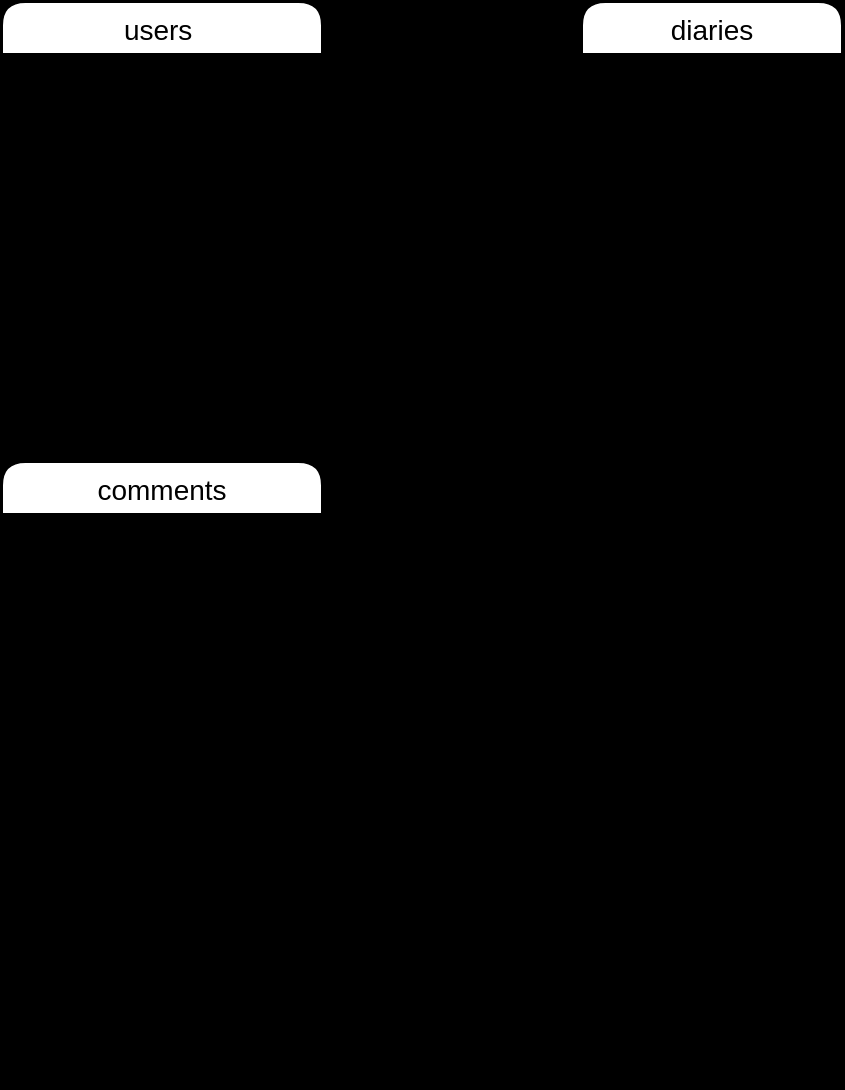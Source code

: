 <mxfile>
    <diagram id="rUF5rQ6WdhkA5euoYheT" name="ページ1">
        <mxGraphModel dx="783" dy="424" grid="0" gridSize="10" guides="1" tooltips="1" connect="1" arrows="1" fold="1" page="1" pageScale="1" pageWidth="827" pageHeight="1169" background="#000000" math="0" shadow="0">
            <root>
                <mxCell id="0"/>
                <mxCell id="1" parent="0"/>
                <mxCell id="2" value="users " style="swimlane;fontStyle=0;childLayout=stackLayout;horizontal=1;startSize=26;horizontalStack=0;resizeParent=1;resizeParentMax=0;resizeLast=0;collapsible=1;marginBottom=0;align=center;fontSize=14;rounded=1;" parent="1" vertex="1">
                    <mxGeometry x="30" y="20" width="160" height="150" as="geometry">
                        <mxRectangle x="30" y="20" width="73" height="29" as="alternateBounds"/>
                    </mxGeometry>
                </mxCell>
                <mxCell id="3" value="nickname" style="text;strokeColor=none;fillColor=none;spacingLeft=4;spacingRight=4;overflow=hidden;rotatable=0;points=[[0,0.5],[1,0.5]];portConstraint=eastwest;fontSize=12;rounded=1;" parent="2" vertex="1">
                    <mxGeometry y="26" width="160" height="30" as="geometry"/>
                </mxCell>
                <mxCell id="4" value="email&#10;&#10;password&#10;&#10;encrypted_password" style="text;strokeColor=none;fillColor=none;spacingLeft=4;spacingRight=4;overflow=hidden;rotatable=0;points=[[0,0.5],[1,0.5]];portConstraint=eastwest;fontSize=12;rounded=1;" parent="2" vertex="1">
                    <mxGeometry y="56" width="160" height="94" as="geometry"/>
                </mxCell>
                <mxCell id="6" value="diaries" style="swimlane;fontStyle=0;childLayout=stackLayout;horizontal=1;startSize=26;horizontalStack=0;resizeParent=1;resizeParentMax=0;resizeLast=0;collapsible=1;marginBottom=0;align=center;fontSize=14;rounded=1;" parent="1" vertex="1">
                    <mxGeometry x="320" y="20" width="130" height="540" as="geometry"/>
                </mxCell>
                <mxCell id="7" value="day_date" style="text;strokeColor=none;fillColor=none;spacingLeft=4;spacingRight=4;overflow=hidden;rotatable=0;points=[[0,0.5],[1,0.5]];portConstraint=eastwest;fontSize=12;rounded=1;" parent="6" vertex="1">
                    <mxGeometry y="26" width="130" height="30" as="geometry"/>
                </mxCell>
                <mxCell id="8" value="training_part1_id" style="text;strokeColor=none;fillColor=none;spacingLeft=4;spacingRight=4;overflow=hidden;rotatable=0;points=[[0,0.5],[1,0.5]];portConstraint=eastwest;fontSize=12;rounded=1;" parent="6" vertex="1">
                    <mxGeometry y="56" width="130" height="30" as="geometry"/>
                </mxCell>
                <mxCell id="9" value="training_menu_1&#10;&#10; weight_1&#10;&#10;taimes_1&#10;&#10;training_menu_2&#10;&#10;weight_2&#10;&#10;times_2&#10;&#10;training_menu_3&#10;&#10;weight_3&#10;&#10;times_3&#10;&#10;training_menu_4&#10;&#10;weight_4&#10;&#10;times_4&#10;&#10;training_menu_5&#10;&#10;weight_5&#10;&#10;times_5&#10;&#10;training_diary" style="text;strokeColor=none;fillColor=none;spacingLeft=4;spacingRight=4;overflow=hidden;rotatable=0;points=[[0,0.5],[1,0.5]];portConstraint=eastwest;fontSize=12;rounded=1;" parent="6" vertex="1">
                    <mxGeometry y="86" width="130" height="454" as="geometry"/>
                </mxCell>
                <mxCell id="11" value="" style="endArrow=ERmany;html=1;rounded=0;startArrow=ERone;startFill=0;endFill=0;" edge="1" parent="1">
                    <mxGeometry relative="1" as="geometry">
                        <mxPoint x="190" y="120" as="sourcePoint"/>
                        <mxPoint x="320" y="120" as="targetPoint"/>
                    </mxGeometry>
                </mxCell>
                <mxCell id="13" value="comments" style="swimlane;fontStyle=0;childLayout=stackLayout;horizontal=1;startSize=26;horizontalStack=0;resizeParent=1;resizeParentMax=0;resizeLast=0;collapsible=1;marginBottom=0;align=center;fontSize=14;rounded=1;" vertex="1" parent="1">
                    <mxGeometry x="30" y="250" width="160" height="56" as="geometry"/>
                </mxCell>
                <mxCell id="14" value="comment" style="text;strokeColor=none;fillColor=none;spacingLeft=4;spacingRight=4;overflow=hidden;rotatable=0;points=[[0,0.5],[1,0.5]];portConstraint=eastwest;fontSize=12;rounded=1;" vertex="1" parent="13">
                    <mxGeometry y="26" width="160" height="30" as="geometry"/>
                </mxCell>
                <mxCell id="16" value="" style="endArrow=ERmany;html=1;rounded=0;startArrow=ERone;startFill=0;endFill=0;" edge="1" parent="1">
                    <mxGeometry relative="1" as="geometry">
                        <mxPoint x="190" y="277.5" as="sourcePoint"/>
                        <mxPoint x="320" y="277.5" as="targetPoint"/>
                    </mxGeometry>
                </mxCell>
                <mxCell id="17" value="" style="endArrow=ERmany;html=1;rounded=0;startArrow=ERone;startFill=0;endFill=0;entryX=0.5;entryY=0;entryDx=0;entryDy=0;" edge="1" parent="1" target="13">
                    <mxGeometry relative="1" as="geometry">
                        <mxPoint x="110" y="170" as="sourcePoint"/>
                        <mxPoint x="112.5" y="270" as="targetPoint"/>
                    </mxGeometry>
                </mxCell>
            </root>
        </mxGraphModel>
    </diagram>
</mxfile>